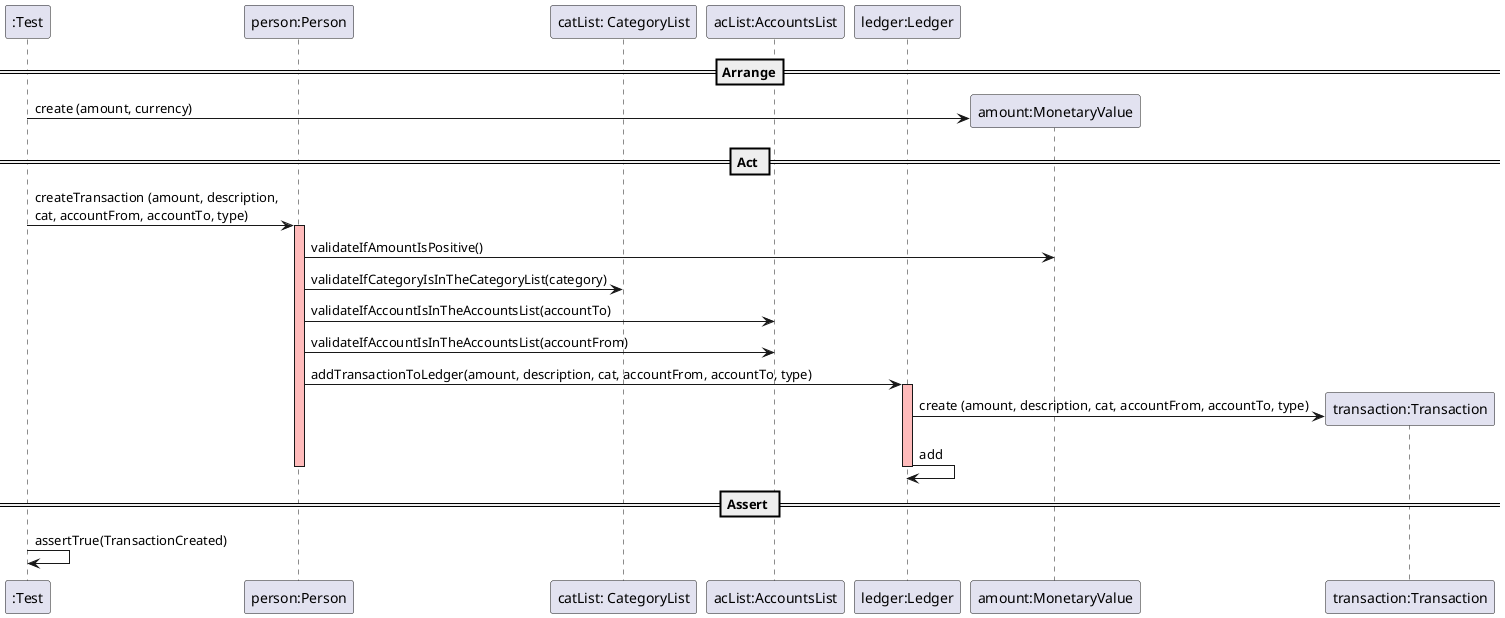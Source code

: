   @startuml
create ":Test"
==Arrange==
create "person:Person"
create "catList: CategoryList"
create "acList:AccountsList"
create "ledger:Ledger"

create "amount:MonetaryValue"
":Test" -> "amount:MonetaryValue" : create (amount, currency)

== Act ==

":Test" -> "person:Person" : createTransaction (amount, description, \ncat, accountFrom, accountTo, type)
activate "person:Person"  #FFBBBB

"person:Person" -> "amount:MonetaryValue" : validateIfAmountIsPositive()

"person:Person" -> "catList: CategoryList" : validateIfCategoryIsInTheCategoryList(category)

"person:Person" -> "acList:AccountsList" : validateIfAccountIsInTheAccountsList(accountTo)

"person:Person" -> "acList:AccountsList" : validateIfAccountIsInTheAccountsList(accountFrom)

"person:Person" -> "ledger:Ledger" : addTransactionToLedger(amount, description, cat, accountFrom, accountTo, type)
activate "ledger:Ledger"  #FFBBBB

create "transaction:Transaction"
"ledger:Ledger" -> "transaction:Transaction" : create (amount, description, cat, accountFrom, accountTo, type)

"ledger:Ledger" -> "ledger:Ledger": add
deactivate "ledger:Ledger"  #FFBBBB
deactivate "person:Person"  #FFBBBB

== Assert ==

":Test" -> ":Test" : assertTrue(TransactionCreated)

@enduml